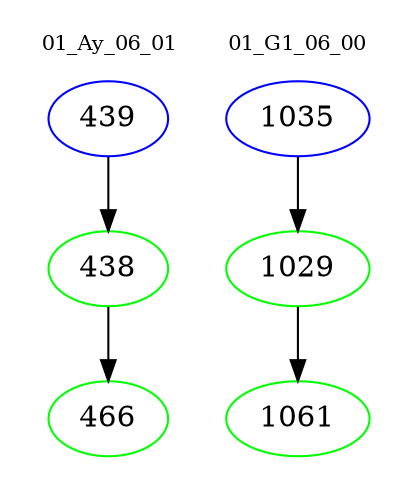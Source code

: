 digraph{
subgraph cluster_0 {
color = white
label = "01_Ay_06_01";
fontsize=10;
T0_439 [label="439", color="blue"]
T0_439 -> T0_438 [color="black"]
T0_438 [label="438", color="green"]
T0_438 -> T0_466 [color="black"]
T0_466 [label="466", color="green"]
}
subgraph cluster_1 {
color = white
label = "01_G1_06_00";
fontsize=10;
T1_1035 [label="1035", color="blue"]
T1_1035 -> T1_1029 [color="black"]
T1_1029 [label="1029", color="green"]
T1_1029 -> T1_1061 [color="black"]
T1_1061 [label="1061", color="green"]
}
}
